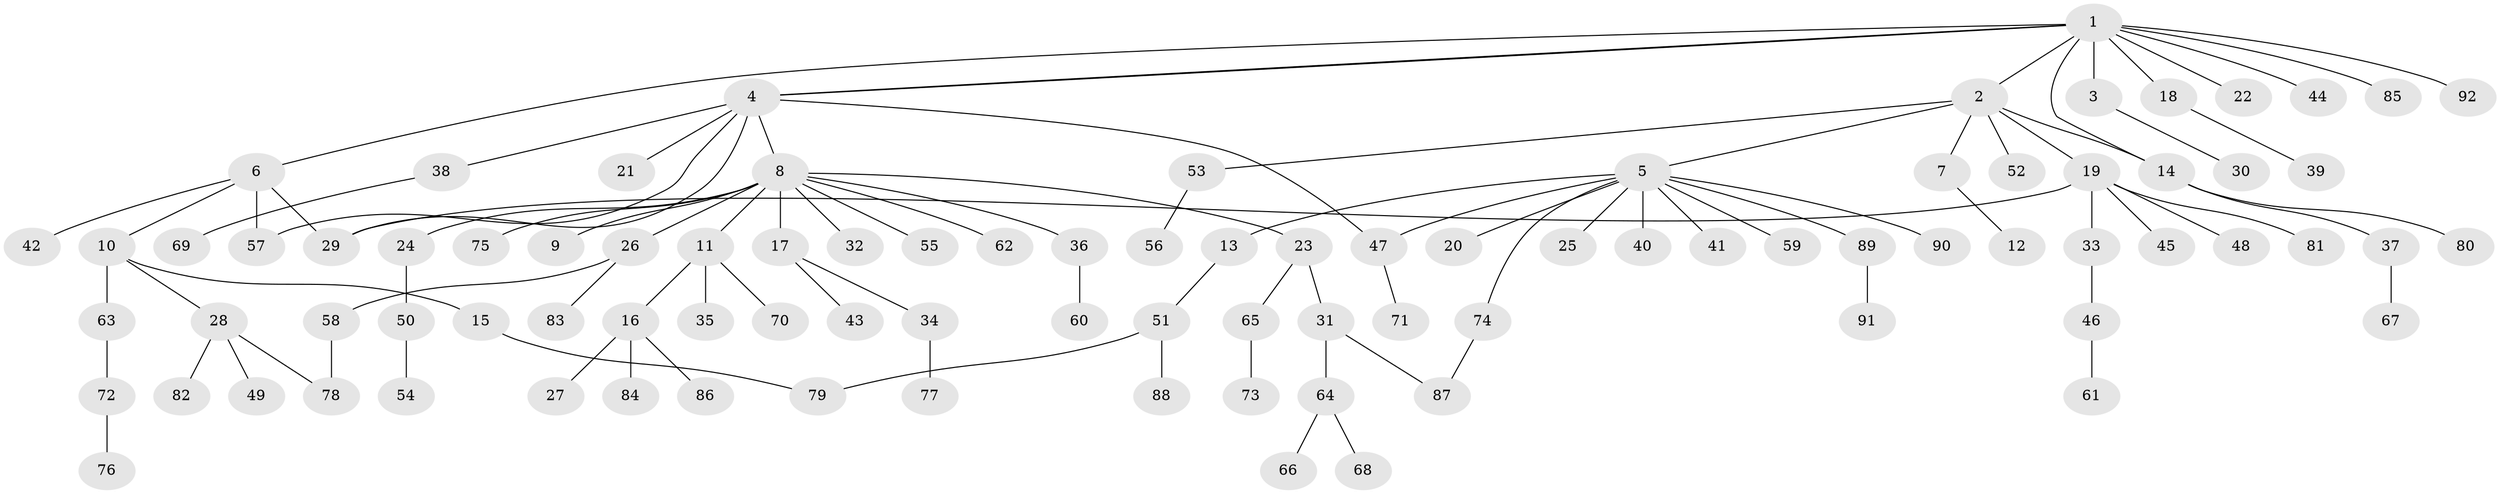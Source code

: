 // coarse degree distribution, {15: 0.014925373134328358, 11: 0.029850746268656716, 2: 0.19402985074626866, 12: 0.014925373134328358, 4: 0.04477611940298507, 1: 0.5970149253731343, 3: 0.1044776119402985}
// Generated by graph-tools (version 1.1) at 2025/41/03/06/25 10:41:50]
// undirected, 92 vertices, 100 edges
graph export_dot {
graph [start="1"]
  node [color=gray90,style=filled];
  1;
  2;
  3;
  4;
  5;
  6;
  7;
  8;
  9;
  10;
  11;
  12;
  13;
  14;
  15;
  16;
  17;
  18;
  19;
  20;
  21;
  22;
  23;
  24;
  25;
  26;
  27;
  28;
  29;
  30;
  31;
  32;
  33;
  34;
  35;
  36;
  37;
  38;
  39;
  40;
  41;
  42;
  43;
  44;
  45;
  46;
  47;
  48;
  49;
  50;
  51;
  52;
  53;
  54;
  55;
  56;
  57;
  58;
  59;
  60;
  61;
  62;
  63;
  64;
  65;
  66;
  67;
  68;
  69;
  70;
  71;
  72;
  73;
  74;
  75;
  76;
  77;
  78;
  79;
  80;
  81;
  82;
  83;
  84;
  85;
  86;
  87;
  88;
  89;
  90;
  91;
  92;
  1 -- 2;
  1 -- 3;
  1 -- 4;
  1 -- 4;
  1 -- 6;
  1 -- 14;
  1 -- 18;
  1 -- 22;
  1 -- 44;
  1 -- 85;
  1 -- 92;
  2 -- 5;
  2 -- 7;
  2 -- 14;
  2 -- 19;
  2 -- 52;
  2 -- 53;
  3 -- 30;
  4 -- 8;
  4 -- 21;
  4 -- 29;
  4 -- 38;
  4 -- 47;
  4 -- 57;
  5 -- 13;
  5 -- 20;
  5 -- 25;
  5 -- 40;
  5 -- 41;
  5 -- 47;
  5 -- 59;
  5 -- 74;
  5 -- 89;
  5 -- 90;
  6 -- 10;
  6 -- 29;
  6 -- 42;
  6 -- 57;
  7 -- 12;
  8 -- 9;
  8 -- 11;
  8 -- 17;
  8 -- 23;
  8 -- 24;
  8 -- 26;
  8 -- 32;
  8 -- 36;
  8 -- 55;
  8 -- 62;
  8 -- 75;
  10 -- 15;
  10 -- 28;
  10 -- 63;
  11 -- 16;
  11 -- 35;
  11 -- 70;
  13 -- 51;
  14 -- 37;
  14 -- 80;
  15 -- 79;
  16 -- 27;
  16 -- 84;
  16 -- 86;
  17 -- 34;
  17 -- 43;
  18 -- 39;
  19 -- 29;
  19 -- 33;
  19 -- 45;
  19 -- 48;
  19 -- 81;
  23 -- 31;
  23 -- 65;
  24 -- 50;
  26 -- 58;
  26 -- 83;
  28 -- 49;
  28 -- 78;
  28 -- 82;
  31 -- 64;
  31 -- 87;
  33 -- 46;
  34 -- 77;
  36 -- 60;
  37 -- 67;
  38 -- 69;
  46 -- 61;
  47 -- 71;
  50 -- 54;
  51 -- 79;
  51 -- 88;
  53 -- 56;
  58 -- 78;
  63 -- 72;
  64 -- 66;
  64 -- 68;
  65 -- 73;
  72 -- 76;
  74 -- 87;
  89 -- 91;
}
